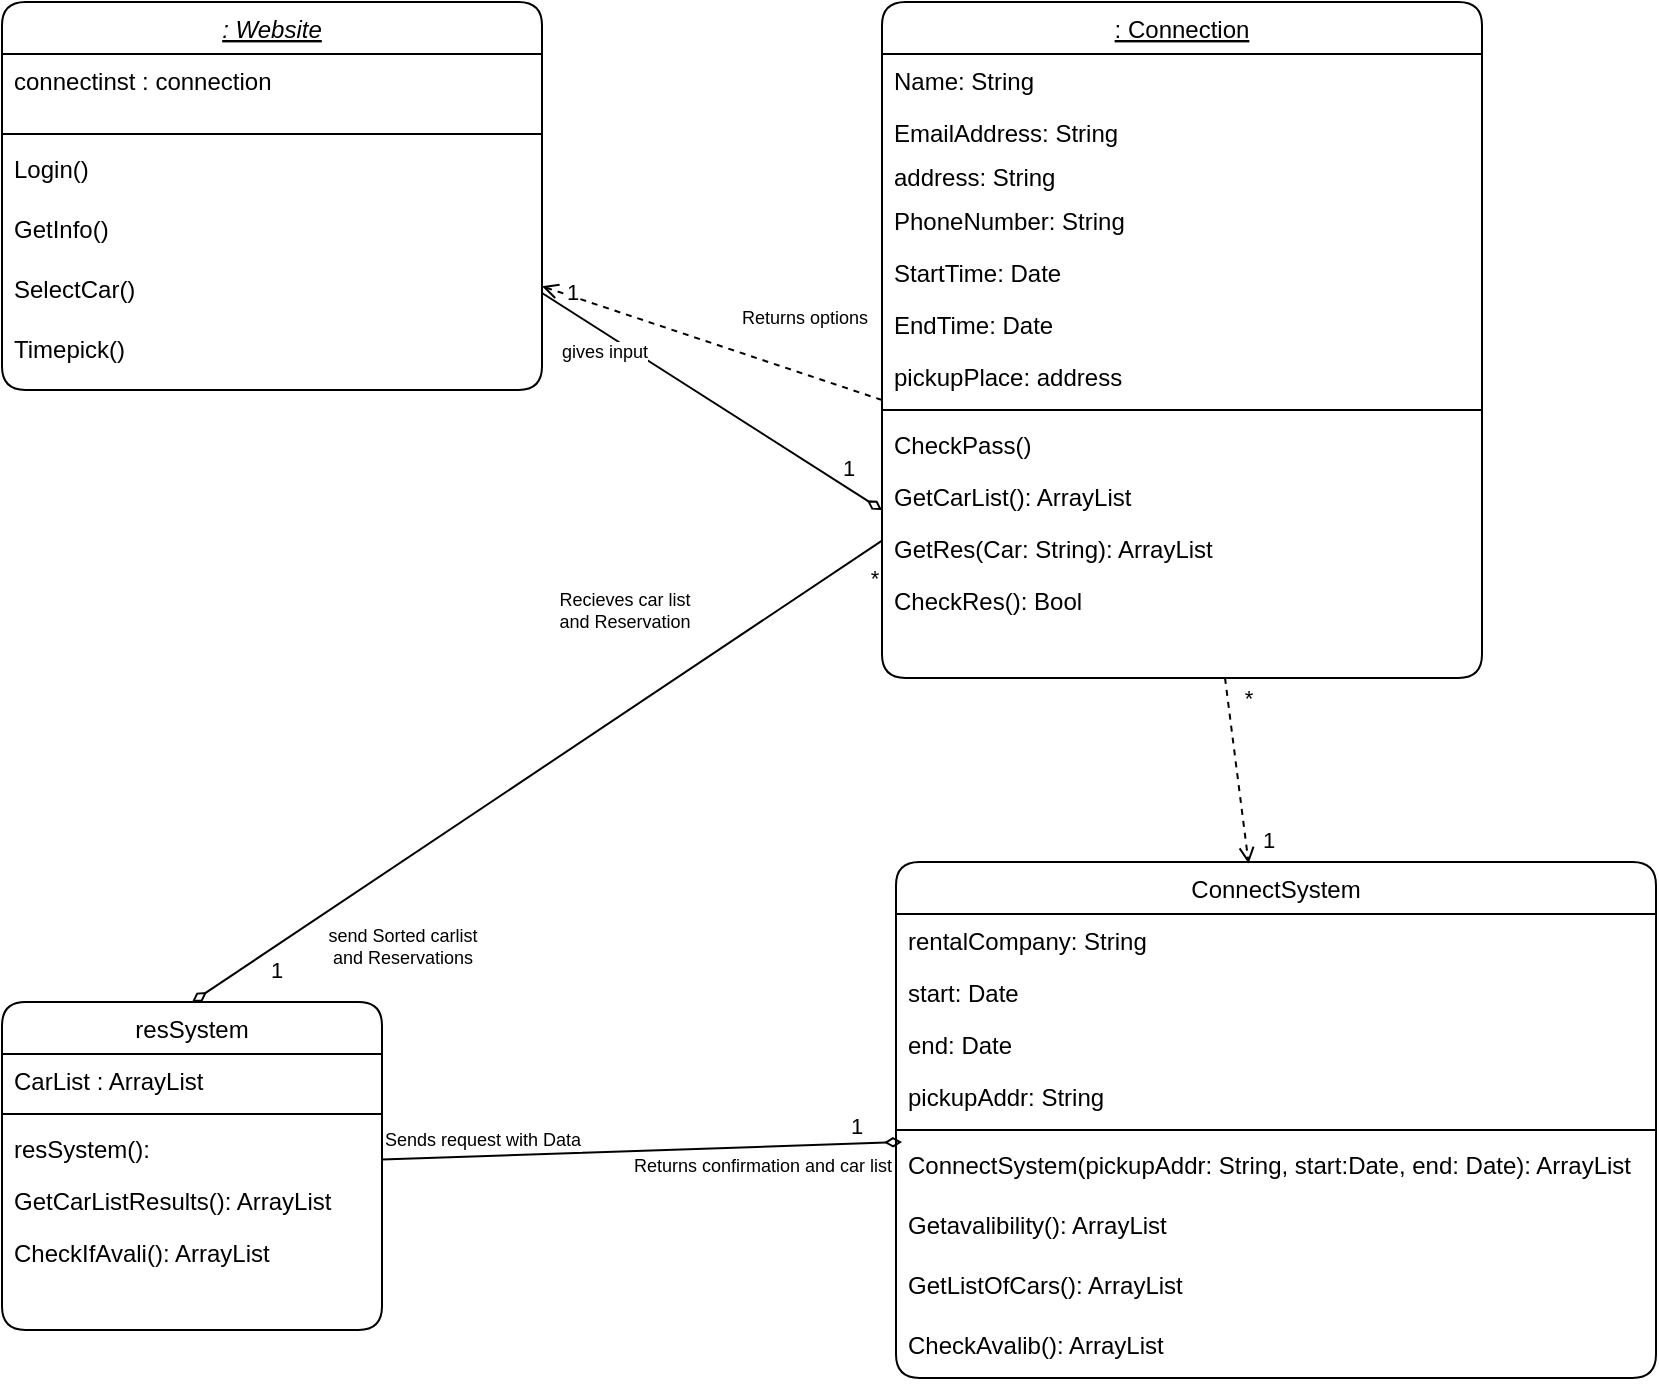 <mxfile version="20.3.0" type="device"><diagram id="C5RBs43oDa-KdzZeNtuy" name="Page-1"><mxGraphModel dx="1422" dy="865" grid="1" gridSize="10" guides="1" tooltips="1" connect="1" arrows="1" fold="1" page="1" pageScale="1" pageWidth="827" pageHeight="1169" math="0" shadow="0"><root><mxCell id="WIyWlLk6GJQsqaUBKTNV-0"/><mxCell id="WIyWlLk6GJQsqaUBKTNV-1" parent="WIyWlLk6GJQsqaUBKTNV-0"/><mxCell id="NREn8Ji2AgLXuvgx67z9-8" style="rounded=0;orthogonalLoop=1;jettySize=auto;html=1;entryX=0;entryY=0.5;entryDx=0;entryDy=0;dashed=1;startArrow=open;startFill=0;endArrow=none;endFill=0;" parent="WIyWlLk6GJQsqaUBKTNV-1" source="zkfFHV4jXpPFQw0GAbJ--0" edge="1"><mxGeometry relative="1" as="geometry"><mxPoint x="440" y="239" as="targetPoint"/></mxGeometry></mxCell><mxCell id="NREn8Ji2AgLXuvgx67z9-13" style="edgeStyle=none;rounded=0;orthogonalLoop=1;jettySize=auto;html=1;entryX=0;entryY=0.769;entryDx=0;entryDy=0;startArrow=none;startFill=0;endArrow=diamondThin;endFill=0;exitX=1;exitY=0.75;exitDx=0;exitDy=0;entryPerimeter=0;" parent="WIyWlLk6GJQsqaUBKTNV-1" source="zkfFHV4jXpPFQw0GAbJ--0" target="zkfFHV4jXpPFQw0GAbJ--25" edge="1"><mxGeometry relative="1" as="geometry"/></mxCell><mxCell id="NREn8Ji2AgLXuvgx67z9-20" value="1" style="edgeLabel;html=1;align=center;verticalAlign=middle;resizable=0;points=[];" parent="NREn8Ji2AgLXuvgx67z9-13" vertex="1" connectable="0"><mxGeometry x="0.8" relative="1" as="geometry"><mxPoint y="-10" as="offset"/></mxGeometry></mxCell><mxCell id="NREn8Ji2AgLXuvgx67z9-21" value="1" style="edgeLabel;html=1;align=center;verticalAlign=middle;resizable=0;points=[];" parent="NREn8Ji2AgLXuvgx67z9-13" vertex="1" connectable="0"><mxGeometry x="-0.829" y="1" relative="1" as="geometry"><mxPoint y="-9" as="offset"/></mxGeometry></mxCell><mxCell id="NREn8Ji2AgLXuvgx67z9-26" value="gives input" style="edgeLabel;html=1;align=center;verticalAlign=middle;resizable=0;points=[];fontSize=9;" parent="NREn8Ji2AgLXuvgx67z9-13" vertex="1" connectable="0"><mxGeometry x="-0.655" y="1" relative="1" as="geometry"><mxPoint x="1" y="11" as="offset"/></mxGeometry></mxCell><mxCell id="NREn8Ji2AgLXuvgx67z9-27" value="Returns options" style="edgeLabel;html=1;align=center;verticalAlign=middle;resizable=0;points=[];fontSize=9;" parent="NREn8Ji2AgLXuvgx67z9-13" vertex="1" connectable="0"><mxGeometry x="0.681" y="1" relative="1" as="geometry"><mxPoint x="-13" y="-78" as="offset"/></mxGeometry></mxCell><mxCell id="zkfFHV4jXpPFQw0GAbJ--0" value=": Website" style="swimlane;fontStyle=6;align=center;verticalAlign=top;childLayout=stackLayout;horizontal=1;startSize=26;horizontalStack=0;resizeParent=1;resizeLast=0;collapsible=1;marginBottom=0;rounded=1;shadow=0;strokeWidth=1;" parent="WIyWlLk6GJQsqaUBKTNV-1" vertex="1"><mxGeometry y="40" width="270" height="194" as="geometry"><mxRectangle x="110" y="120" width="160" height="26" as="alternateBounds"/></mxGeometry></mxCell><mxCell id="ppl3bSR_KQD6Zzi1Gxm0-5" value="connectinst : connection" style="text;align=left;verticalAlign=top;spacingLeft=4;spacingRight=4;overflow=hidden;rotatable=0;points=[[0,0.5],[1,0.5]];portConstraint=eastwest;rounded=1;" vertex="1" parent="zkfFHV4jXpPFQw0GAbJ--0"><mxGeometry y="26" width="270" height="36" as="geometry"/></mxCell><mxCell id="zkfFHV4jXpPFQw0GAbJ--4" value="" style="line;html=1;strokeWidth=1;align=left;verticalAlign=middle;spacingTop=-1;spacingLeft=3;spacingRight=3;rotatable=0;labelPosition=right;points=[];portConstraint=eastwest;rounded=1;" parent="zkfFHV4jXpPFQw0GAbJ--0" vertex="1"><mxGeometry y="62" width="270" height="8" as="geometry"/></mxCell><mxCell id="zkfFHV4jXpPFQw0GAbJ--5" value="Login()" style="text;align=left;verticalAlign=top;spacingLeft=4;spacingRight=4;overflow=hidden;rotatable=0;points=[[0,0.5],[1,0.5]];portConstraint=eastwest;rounded=1;" parent="zkfFHV4jXpPFQw0GAbJ--0" vertex="1"><mxGeometry y="70" width="270" height="30" as="geometry"/></mxCell><mxCell id="ppl3bSR_KQD6Zzi1Gxm0-4" value="GetInfo()" style="text;align=left;verticalAlign=top;spacingLeft=4;spacingRight=4;overflow=hidden;rotatable=0;points=[[0,0.5],[1,0.5]];portConstraint=eastwest;rounded=1;" vertex="1" parent="zkfFHV4jXpPFQw0GAbJ--0"><mxGeometry y="100" width="270" height="30" as="geometry"/></mxCell><mxCell id="ppl3bSR_KQD6Zzi1Gxm0-6" value="SelectCar()" style="text;align=left;verticalAlign=top;spacingLeft=4;spacingRight=4;overflow=hidden;rotatable=0;points=[[0,0.5],[1,0.5]];portConstraint=eastwest;rounded=1;" vertex="1" parent="zkfFHV4jXpPFQw0GAbJ--0"><mxGeometry y="130" width="270" height="30" as="geometry"/></mxCell><mxCell id="ppl3bSR_KQD6Zzi1Gxm0-7" value="Timepick()" style="text;align=left;verticalAlign=top;spacingLeft=4;spacingRight=4;overflow=hidden;rotatable=0;points=[[0,0.5],[1,0.5]];portConstraint=eastwest;rounded=1;" vertex="1" parent="zkfFHV4jXpPFQw0GAbJ--0"><mxGeometry y="160" width="270" height="30" as="geometry"/></mxCell><mxCell id="NREn8Ji2AgLXuvgx67z9-10" style="rounded=0;orthogonalLoop=1;jettySize=auto;html=1;startArrow=none;startFill=0;endArrow=diamondThin;endFill=0;" parent="WIyWlLk6GJQsqaUBKTNV-1" source="zkfFHV4jXpPFQw0GAbJ--6" edge="1"><mxGeometry relative="1" as="geometry"><mxPoint x="450" y="610" as="targetPoint"/></mxGeometry></mxCell><mxCell id="NREn8Ji2AgLXuvgx67z9-24" value="1" style="edgeLabel;html=1;align=center;verticalAlign=middle;resizable=0;points=[];" parent="NREn8Ji2AgLXuvgx67z9-10" vertex="1" connectable="0"><mxGeometry x="0.818" relative="1" as="geometry"><mxPoint y="-9" as="offset"/></mxGeometry></mxCell><mxCell id="NREn8Ji2AgLXuvgx67z9-32" value="Sends request with Data" style="edgeLabel;html=1;align=center;verticalAlign=middle;resizable=0;points=[];fontSize=9;" parent="NREn8Ji2AgLXuvgx67z9-10" vertex="1" connectable="0"><mxGeometry x="-0.861" y="-1" relative="1" as="geometry"><mxPoint x="32" y="-10" as="offset"/></mxGeometry></mxCell><mxCell id="NREn8Ji2AgLXuvgx67z9-33" value="Returns confirmation and car list" style="edgeLabel;html=1;align=center;verticalAlign=middle;resizable=0;points=[];fontSize=9;" parent="NREn8Ji2AgLXuvgx67z9-10" vertex="1" connectable="0"><mxGeometry x="0.638" relative="1" as="geometry"><mxPoint x="-23" y="10" as="offset"/></mxGeometry></mxCell><mxCell id="zkfFHV4jXpPFQw0GAbJ--6" value="resSystem" style="swimlane;fontStyle=0;align=center;verticalAlign=top;childLayout=stackLayout;horizontal=1;startSize=26;horizontalStack=0;resizeParent=1;resizeLast=0;collapsible=1;marginBottom=0;rounded=1;shadow=0;strokeWidth=1;" parent="WIyWlLk6GJQsqaUBKTNV-1" vertex="1"><mxGeometry y="540" width="190" height="164" as="geometry"><mxRectangle x="130" y="380" width="160" height="26" as="alternateBounds"/></mxGeometry></mxCell><mxCell id="ppl3bSR_KQD6Zzi1Gxm0-11" value="CarList : ArrayList" style="text;align=left;verticalAlign=top;spacingLeft=4;spacingRight=4;overflow=hidden;rotatable=0;points=[[0,0.5],[1,0.5]];portConstraint=eastwest;rounded=1;" vertex="1" parent="zkfFHV4jXpPFQw0GAbJ--6"><mxGeometry y="26" width="190" height="26" as="geometry"/></mxCell><mxCell id="zkfFHV4jXpPFQw0GAbJ--9" value="" style="line;html=1;strokeWidth=1;align=left;verticalAlign=middle;spacingTop=-1;spacingLeft=3;spacingRight=3;rotatable=0;labelPosition=right;points=[];portConstraint=eastwest;rounded=1;" parent="zkfFHV4jXpPFQw0GAbJ--6" vertex="1"><mxGeometry y="52" width="190" height="8" as="geometry"/></mxCell><mxCell id="ppl3bSR_KQD6Zzi1Gxm0-0" value="resSystem():" style="text;align=left;verticalAlign=top;spacingLeft=4;spacingRight=4;overflow=hidden;rotatable=0;points=[[0,0.5],[1,0.5]];portConstraint=eastwest;rounded=1;" vertex="1" parent="zkfFHV4jXpPFQw0GAbJ--6"><mxGeometry y="60" width="190" height="26" as="geometry"/></mxCell><mxCell id="zkfFHV4jXpPFQw0GAbJ--11" value="GetCarListResults(): ArrayList" style="text;align=left;verticalAlign=top;spacingLeft=4;spacingRight=4;overflow=hidden;rotatable=0;points=[[0,0.5],[1,0.5]];portConstraint=eastwest;rounded=1;" parent="zkfFHV4jXpPFQw0GAbJ--6" vertex="1"><mxGeometry y="86" width="190" height="26" as="geometry"/></mxCell><mxCell id="NREn8Ji2AgLXuvgx67z9-0" value="CheckIfAvali(): ArrayList" style="text;align=left;verticalAlign=top;spacingLeft=4;spacingRight=4;overflow=hidden;rotatable=0;points=[[0,0.5],[1,0.5]];portConstraint=eastwest;rounded=1;" parent="zkfFHV4jXpPFQw0GAbJ--6" vertex="1"><mxGeometry y="112" width="190" height="26" as="geometry"/></mxCell><mxCell id="zkfFHV4jXpPFQw0GAbJ--13" value="ConnectSystem" style="swimlane;fontStyle=0;align=center;verticalAlign=top;childLayout=stackLayout;horizontal=1;startSize=26;horizontalStack=0;resizeParent=1;resizeLast=0;collapsible=1;marginBottom=0;rounded=1;shadow=0;strokeWidth=1;" parent="WIyWlLk6GJQsqaUBKTNV-1" vertex="1"><mxGeometry x="447" y="470" width="380" height="258" as="geometry"><mxRectangle x="390" y="494" width="170" height="26" as="alternateBounds"/></mxGeometry></mxCell><mxCell id="zkfFHV4jXpPFQw0GAbJ--14" value="rentalCompany: String&#10;" style="text;align=left;verticalAlign=top;spacingLeft=4;spacingRight=4;overflow=hidden;rotatable=0;points=[[0,0.5],[1,0.5]];portConstraint=eastwest;rounded=1;" parent="zkfFHV4jXpPFQw0GAbJ--13" vertex="1"><mxGeometry y="26" width="380" height="26" as="geometry"/></mxCell><mxCell id="NREn8Ji2AgLXuvgx67z9-4" value="start: Date" style="text;align=left;verticalAlign=top;spacingLeft=4;spacingRight=4;overflow=hidden;rotatable=0;points=[[0,0.5],[1,0.5]];portConstraint=eastwest;rounded=1;" parent="zkfFHV4jXpPFQw0GAbJ--13" vertex="1"><mxGeometry y="52" width="380" height="26" as="geometry"/></mxCell><mxCell id="NREn8Ji2AgLXuvgx67z9-6" value="end: Date" style="text;align=left;verticalAlign=top;spacingLeft=4;spacingRight=4;overflow=hidden;rotatable=0;points=[[0,0.5],[1,0.5]];portConstraint=eastwest;rounded=1;" parent="zkfFHV4jXpPFQw0GAbJ--13" vertex="1"><mxGeometry y="78" width="380" height="26" as="geometry"/></mxCell><mxCell id="NREn8Ji2AgLXuvgx67z9-7" value="pickupAddr: String" style="text;align=left;verticalAlign=top;spacingLeft=4;spacingRight=4;overflow=hidden;rotatable=0;points=[[0,0.5],[1,0.5]];portConstraint=eastwest;rounded=1;" parent="zkfFHV4jXpPFQw0GAbJ--13" vertex="1"><mxGeometry y="104" width="380" height="26" as="geometry"/></mxCell><mxCell id="zkfFHV4jXpPFQw0GAbJ--15" value="" style="line;html=1;strokeWidth=1;align=left;verticalAlign=middle;spacingTop=-1;spacingLeft=3;spacingRight=3;rotatable=0;labelPosition=right;points=[];portConstraint=eastwest;rounded=1;" parent="zkfFHV4jXpPFQw0GAbJ--13" vertex="1"><mxGeometry y="130" width="380" height="8" as="geometry"/></mxCell><mxCell id="NREn8Ji2AgLXuvgx67z9-5" value="ConnectSystem(pickupAddr: String, start:Date, end: Date): ArrayList" style="text;align=left;verticalAlign=top;spacingLeft=4;spacingRight=4;overflow=hidden;rotatable=0;points=[[0,0.5],[1,0.5]];portConstraint=eastwest;rounded=1;" parent="zkfFHV4jXpPFQw0GAbJ--13" vertex="1"><mxGeometry y="138" width="380" height="30" as="geometry"/></mxCell><mxCell id="NREn8Ji2AgLXuvgx67z9-1" value="Getavalibility(): ArrayList" style="text;align=left;verticalAlign=top;spacingLeft=4;spacingRight=4;overflow=hidden;rotatable=0;points=[[0,0.5],[1,0.5]];portConstraint=eastwest;rounded=1;" parent="zkfFHV4jXpPFQw0GAbJ--13" vertex="1"><mxGeometry y="168" width="380" height="30" as="geometry"/></mxCell><mxCell id="NREn8Ji2AgLXuvgx67z9-2" value="GetListOfCars(): ArrayList" style="text;align=left;verticalAlign=top;spacingLeft=4;spacingRight=4;overflow=hidden;rotatable=0;points=[[0,0.5],[1,0.5]];portConstraint=eastwest;rounded=1;" parent="zkfFHV4jXpPFQw0GAbJ--13" vertex="1"><mxGeometry y="198" width="380" height="30" as="geometry"/></mxCell><mxCell id="NREn8Ji2AgLXuvgx67z9-3" value="CheckAvalib(): ArrayList" style="text;align=left;verticalAlign=top;spacingLeft=4;spacingRight=4;overflow=hidden;rotatable=0;points=[[0,0.5],[1,0.5]];portConstraint=eastwest;rounded=1;" parent="zkfFHV4jXpPFQw0GAbJ--13" vertex="1"><mxGeometry y="228" width="380" height="30" as="geometry"/></mxCell><mxCell id="NREn8Ji2AgLXuvgx67z9-9" style="rounded=0;orthogonalLoop=1;jettySize=auto;html=1;entryX=0.5;entryY=0;entryDx=0;entryDy=0;startArrow=none;startFill=0;endArrow=diamondThin;endFill=0;" parent="WIyWlLk6GJQsqaUBKTNV-1" source="zkfFHV4jXpPFQw0GAbJ--17" target="zkfFHV4jXpPFQw0GAbJ--6" edge="1"><mxGeometry relative="1" as="geometry"/></mxCell><mxCell id="NREn8Ji2AgLXuvgx67z9-18" value="1" style="edgeLabel;html=1;align=center;verticalAlign=middle;resizable=0;points=[];" parent="NREn8Ji2AgLXuvgx67z9-9" vertex="1" connectable="0"><mxGeometry x="0.869" y="-1" relative="1" as="geometry"><mxPoint x="20" as="offset"/></mxGeometry></mxCell><mxCell id="NREn8Ji2AgLXuvgx67z9-19" value="*" style="edgeLabel;html=1;align=center;verticalAlign=middle;resizable=0;points=[];" parent="NREn8Ji2AgLXuvgx67z9-9" vertex="1" connectable="0"><mxGeometry x="-0.925" y="-2" relative="1" as="geometry"><mxPoint x="10" y="11" as="offset"/></mxGeometry></mxCell><mxCell id="NREn8Ji2AgLXuvgx67z9-30" value="send Sorted carlist&lt;br&gt;and Reservations" style="edgeLabel;html=1;align=center;verticalAlign=middle;resizable=0;points=[];fontSize=9;" parent="NREn8Ji2AgLXuvgx67z9-9" vertex="1" connectable="0"><mxGeometry x="0.774" y="-2" relative="1" as="geometry"><mxPoint x="67" as="offset"/></mxGeometry></mxCell><mxCell id="NREn8Ji2AgLXuvgx67z9-31" value="Recieves car list&lt;br&gt;and Reservation" style="edgeLabel;html=1;align=center;verticalAlign=middle;resizable=0;points=[];fontSize=9;" parent="NREn8Ji2AgLXuvgx67z9-9" vertex="1" connectable="0"><mxGeometry x="-0.893" relative="1" as="geometry"><mxPoint x="-111" y="22" as="offset"/></mxGeometry></mxCell><mxCell id="NREn8Ji2AgLXuvgx67z9-12" style="edgeStyle=none;rounded=0;orthogonalLoop=1;jettySize=auto;html=1;entryX=0.464;entryY=0.003;entryDx=0;entryDy=0;entryPerimeter=0;dashed=1;startArrow=none;startFill=0;endArrow=open;endFill=0;" parent="WIyWlLk6GJQsqaUBKTNV-1" source="zkfFHV4jXpPFQw0GAbJ--17" target="zkfFHV4jXpPFQw0GAbJ--13" edge="1"><mxGeometry relative="1" as="geometry"/></mxCell><mxCell id="NREn8Ji2AgLXuvgx67z9-22" value="1" style="edgeLabel;html=1;align=center;verticalAlign=middle;resizable=0;points=[];" parent="NREn8Ji2AgLXuvgx67z9-12" vertex="1" connectable="0"><mxGeometry x="0.74" relative="1" as="geometry"><mxPoint x="11" as="offset"/></mxGeometry></mxCell><mxCell id="NREn8Ji2AgLXuvgx67z9-23" value="*" style="edgeLabel;html=1;align=center;verticalAlign=middle;resizable=0;points=[];" parent="NREn8Ji2AgLXuvgx67z9-12" vertex="1" connectable="0"><mxGeometry x="-0.787" relative="1" as="geometry"><mxPoint x="10" as="offset"/></mxGeometry></mxCell><mxCell id="zkfFHV4jXpPFQw0GAbJ--17" value=": Connection" style="swimlane;fontStyle=4;align=center;verticalAlign=top;childLayout=stackLayout;horizontal=1;startSize=26;horizontalStack=0;resizeParent=1;resizeLast=0;collapsible=1;marginBottom=0;rounded=1;shadow=0;strokeWidth=1;" parent="WIyWlLk6GJQsqaUBKTNV-1" vertex="1"><mxGeometry x="440" y="40" width="300" height="338" as="geometry"><mxRectangle x="550" y="140" width="160" height="26" as="alternateBounds"/></mxGeometry></mxCell><mxCell id="ppl3bSR_KQD6Zzi1Gxm0-2" value="Name: String" style="text;align=left;verticalAlign=top;spacingLeft=4;spacingRight=4;overflow=hidden;rotatable=0;points=[[0,0.5],[1,0.5]];portConstraint=eastwest;rounded=1;" vertex="1" parent="zkfFHV4jXpPFQw0GAbJ--17"><mxGeometry y="26" width="300" height="26" as="geometry"/></mxCell><mxCell id="ppl3bSR_KQD6Zzi1Gxm0-3" value="EmailAddress: String" style="text;align=left;verticalAlign=top;spacingLeft=4;spacingRight=4;overflow=hidden;rotatable=0;points=[[0,0.5],[1,0.5]];portConstraint=eastwest;rounded=1;shadow=0;html=0;" vertex="1" parent="zkfFHV4jXpPFQw0GAbJ--17"><mxGeometry y="52" width="300" height="22" as="geometry"/></mxCell><mxCell id="Pv8vzRlrwtpU_3w7I2UY-7" value="address: String" style="text;align=left;verticalAlign=top;spacingLeft=4;spacingRight=4;overflow=hidden;rotatable=0;points=[[0,0.5],[1,0.5]];portConstraint=eastwest;rounded=1;shadow=0;html=0;" parent="zkfFHV4jXpPFQw0GAbJ--17" vertex="1"><mxGeometry y="74" width="300" height="22" as="geometry"/></mxCell><mxCell id="zkfFHV4jXpPFQw0GAbJ--2" value="PhoneNumber: String" style="text;align=left;verticalAlign=top;spacingLeft=4;spacingRight=4;overflow=hidden;rotatable=0;points=[[0,0.5],[1,0.5]];portConstraint=eastwest;rounded=1;shadow=0;html=0;" parent="zkfFHV4jXpPFQw0GAbJ--17" vertex="1"><mxGeometry y="96" width="300" height="26" as="geometry"/></mxCell><mxCell id="ppl3bSR_KQD6Zzi1Gxm0-8" value="StartTime: Date" style="text;align=left;verticalAlign=top;spacingLeft=4;spacingRight=4;overflow=hidden;rotatable=0;points=[[0,0.5],[1,0.5]];portConstraint=eastwest;rounded=1;shadow=0;html=0;" vertex="1" parent="zkfFHV4jXpPFQw0GAbJ--17"><mxGeometry y="122" width="300" height="26" as="geometry"/></mxCell><mxCell id="ppl3bSR_KQD6Zzi1Gxm0-9" value="EndTime: Date" style="text;align=left;verticalAlign=top;spacingLeft=4;spacingRight=4;overflow=hidden;rotatable=0;points=[[0,0.5],[1,0.5]];portConstraint=eastwest;rounded=1;shadow=0;html=0;" vertex="1" parent="zkfFHV4jXpPFQw0GAbJ--17"><mxGeometry y="148" width="300" height="26" as="geometry"/></mxCell><mxCell id="ppl3bSR_KQD6Zzi1Gxm0-10" value="pickupPlace: address" style="text;align=left;verticalAlign=top;spacingLeft=4;spacingRight=4;overflow=hidden;rotatable=0;points=[[0,0.5],[1,0.5]];portConstraint=eastwest;rounded=1;shadow=0;html=0;" vertex="1" parent="zkfFHV4jXpPFQw0GAbJ--17"><mxGeometry y="174" width="300" height="26" as="geometry"/></mxCell><mxCell id="zkfFHV4jXpPFQw0GAbJ--23" value="" style="line;html=1;strokeWidth=1;align=left;verticalAlign=middle;spacingTop=-1;spacingLeft=3;spacingRight=3;rotatable=0;labelPosition=right;points=[];portConstraint=eastwest;rounded=1;" parent="zkfFHV4jXpPFQw0GAbJ--17" vertex="1"><mxGeometry y="200" width="300" height="8" as="geometry"/></mxCell><mxCell id="zkfFHV4jXpPFQw0GAbJ--24" value="CheckPass()" style="text;align=left;verticalAlign=top;spacingLeft=4;spacingRight=4;overflow=hidden;rotatable=0;points=[[0,0.5],[1,0.5]];portConstraint=eastwest;rounded=1;" parent="zkfFHV4jXpPFQw0GAbJ--17" vertex="1"><mxGeometry y="208" width="300" height="26" as="geometry"/></mxCell><mxCell id="zkfFHV4jXpPFQw0GAbJ--25" value="GetCarList(): ArrayList" style="text;align=left;verticalAlign=top;spacingLeft=4;spacingRight=4;overflow=hidden;rotatable=0;points=[[0,0.5],[1,0.5]];portConstraint=eastwest;rounded=1;" parent="zkfFHV4jXpPFQw0GAbJ--17" vertex="1"><mxGeometry y="234" width="300" height="26" as="geometry"/></mxCell><mxCell id="Pv8vzRlrwtpU_3w7I2UY-0" value="GetRes(Car: String): ArrayList" style="text;align=left;verticalAlign=top;spacingLeft=4;spacingRight=4;overflow=hidden;rotatable=0;points=[[0,0.5],[1,0.5]];portConstraint=eastwest;rounded=1;" parent="zkfFHV4jXpPFQw0GAbJ--17" vertex="1"><mxGeometry y="260" width="300" height="26" as="geometry"/></mxCell><mxCell id="ppl3bSR_KQD6Zzi1Gxm0-1" value="CheckRes(): Bool" style="text;align=left;verticalAlign=top;spacingLeft=4;spacingRight=4;overflow=hidden;rotatable=0;points=[[0,0.5],[1,0.5]];portConstraint=eastwest;rounded=1;" vertex="1" parent="zkfFHV4jXpPFQw0GAbJ--17"><mxGeometry y="286" width="300" height="26" as="geometry"/></mxCell></root></mxGraphModel></diagram></mxfile>